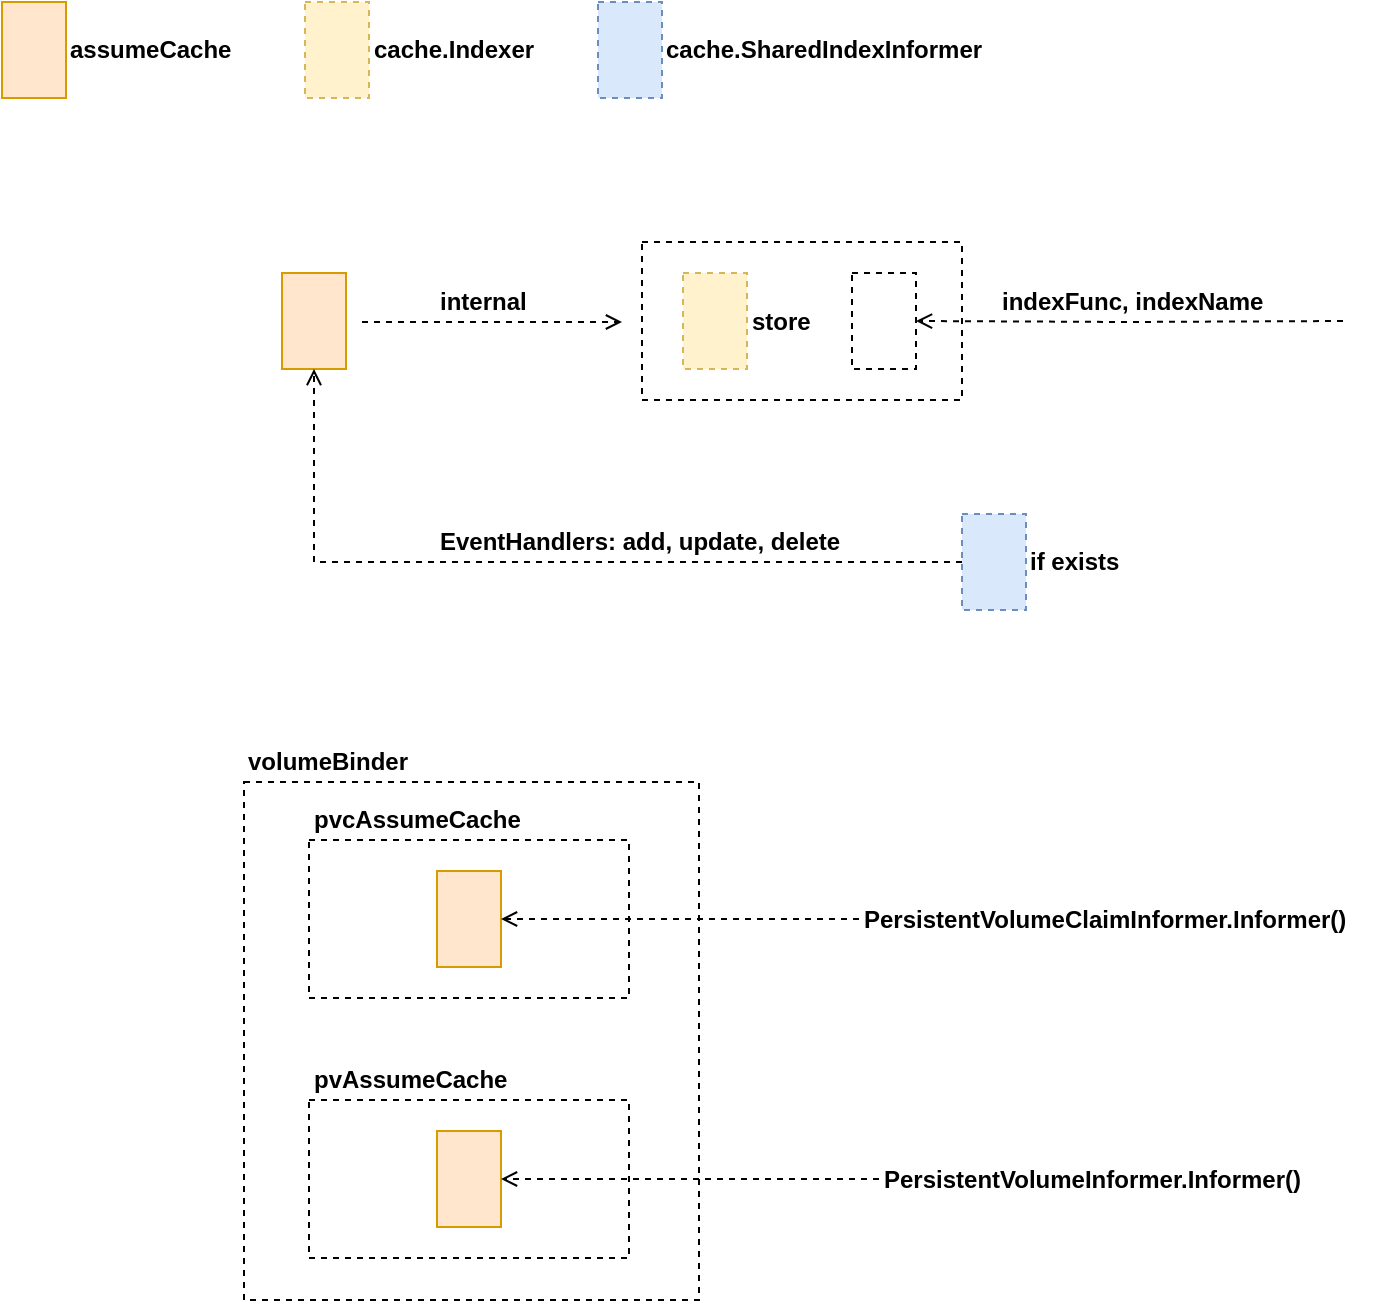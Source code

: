<mxfile version="12.9.3" type="device" pages="2"><diagram id="PKKbT6iXkB52WUuufuz3" name="cache"><mxGraphModel dx="946" dy="725" grid="1" gridSize="10" guides="1" tooltips="1" connect="1" arrows="1" fold="1" page="1" pageScale="1" pageWidth="850" pageHeight="1100" math="0" shadow="0"><root><mxCell id="0"/><mxCell id="1" parent="0"/><mxCell id="svB90EVZ-MzyLsKQfkoh-26" value="" style="rounded=0;whiteSpace=wrap;html=1;fillColor=none;fontSize=12;dashed=1;" vertex="1" parent="1"><mxGeometry x="141" y="410" width="227.5" height="259" as="geometry"/></mxCell><mxCell id="svB90EVZ-MzyLsKQfkoh-14" value="" style="rounded=0;whiteSpace=wrap;html=1;fillColor=none;fontSize=12;dashed=1;" vertex="1" parent="1"><mxGeometry x="173.5" y="439" width="160" height="79" as="geometry"/></mxCell><mxCell id="svB90EVZ-MzyLsKQfkoh-3" value="" style="rounded=0;whiteSpace=wrap;html=1;fillColor=none;fontSize=12;dashed=1;" vertex="1" parent="1"><mxGeometry x="340" y="140" width="160" height="79" as="geometry"/></mxCell><mxCell id="OksqHlz5qUSAiKVEn1fw-3" value="" style="rounded=0;whiteSpace=wrap;html=1;fontSize=16;fillColor=#ffe6cc;strokeColor=#d79b00;" vertex="1" parent="1"><mxGeometry x="20" y="20" width="32" height="48" as="geometry"/></mxCell><mxCell id="OksqHlz5qUSAiKVEn1fw-4" value="assumeCache" style="text;html=1;align=left;verticalAlign=middle;resizable=0;points=[];autosize=1;fontSize=12;fontStyle=1" vertex="1" parent="1"><mxGeometry x="52" y="34" width="100" height="20" as="geometry"/></mxCell><mxCell id="OksqHlz5qUSAiKVEn1fw-5" value="" style="rounded=0;whiteSpace=wrap;html=1;fontSize=16;fillColor=#dae8fc;strokeColor=#6c8ebf;dashed=1;" vertex="1" parent="1"><mxGeometry x="318" y="20" width="32" height="48" as="geometry"/></mxCell><mxCell id="OksqHlz5qUSAiKVEn1fw-6" value="cache.SharedIndexInformer" style="text;html=1;align=left;verticalAlign=middle;resizable=0;points=[];autosize=1;fontSize=12;fontStyle=1" vertex="1" parent="1"><mxGeometry x="350" y="34" width="170" height="20" as="geometry"/></mxCell><mxCell id="OksqHlz5qUSAiKVEn1fw-7" value="" style="rounded=0;whiteSpace=wrap;html=1;fontSize=16;fillColor=#fff2cc;strokeColor=#d6b656;dashed=1;" vertex="1" parent="1"><mxGeometry x="171.5" y="20" width="32" height="48" as="geometry"/></mxCell><mxCell id="OksqHlz5qUSAiKVEn1fw-8" value="cache.Indexer" style="text;html=1;align=left;verticalAlign=middle;resizable=0;points=[];autosize=1;fontSize=12;fontStyle=1" vertex="1" parent="1"><mxGeometry x="203.5" y="34" width="100" height="20" as="geometry"/></mxCell><mxCell id="svB90EVZ-MzyLsKQfkoh-6" style="edgeStyle=orthogonalEdgeStyle;rounded=0;orthogonalLoop=1;jettySize=auto;html=1;dashed=1;endArrow=open;endFill=0;" edge="1" parent="1"><mxGeometry relative="1" as="geometry"><mxPoint x="200" y="180" as="sourcePoint"/><mxPoint x="330" y="180" as="targetPoint"/></mxGeometry></mxCell><mxCell id="svB90EVZ-MzyLsKQfkoh-1" value="" style="rounded=0;whiteSpace=wrap;html=1;fontSize=16;fillColor=#ffe6cc;strokeColor=#d79b00;" vertex="1" parent="1"><mxGeometry x="160" y="155.5" width="32" height="48" as="geometry"/></mxCell><mxCell id="svB90EVZ-MzyLsKQfkoh-2" value="" style="rounded=0;whiteSpace=wrap;html=1;fontSize=16;fillColor=#fff2cc;strokeColor=#d6b656;dashed=1;" vertex="1" parent="1"><mxGeometry x="360.5" y="155.5" width="32" height="48" as="geometry"/></mxCell><mxCell id="svB90EVZ-MzyLsKQfkoh-4" value="store" style="text;html=1;align=left;verticalAlign=middle;resizable=0;points=[];autosize=1;fontSize=12;fontStyle=1" vertex="1" parent="1"><mxGeometry x="392.5" y="169.5" width="40" height="20" as="geometry"/></mxCell><mxCell id="svB90EVZ-MzyLsKQfkoh-7" style="edgeStyle=orthogonalEdgeStyle;rounded=0;orthogonalLoop=1;jettySize=auto;html=1;dashed=1;endArrow=open;endFill=0;entryX=1;entryY=0.5;entryDx=0;entryDy=0;" edge="1" parent="1" target="svB90EVZ-MzyLsKQfkoh-5"><mxGeometry relative="1" as="geometry"><mxPoint x="580.5" y="179.5" as="targetPoint"/><mxPoint x="690.5" y="179.5" as="sourcePoint"/></mxGeometry></mxCell><mxCell id="svB90EVZ-MzyLsKQfkoh-5" value="" style="rounded=0;whiteSpace=wrap;html=1;fontSize=16;fillColor=#ffffff;strokeColor=#000000;dashed=1;" vertex="1" parent="1"><mxGeometry x="445" y="155.5" width="32" height="48" as="geometry"/></mxCell><mxCell id="svB90EVZ-MzyLsKQfkoh-8" value="indexFunc, indexName" style="text;html=1;align=left;verticalAlign=middle;resizable=0;points=[];autosize=1;fontSize=12;fontStyle=1" vertex="1" parent="1"><mxGeometry x="517.5" y="159.5" width="150" height="20" as="geometry"/></mxCell><mxCell id="svB90EVZ-MzyLsKQfkoh-10" style="edgeStyle=orthogonalEdgeStyle;rounded=0;orthogonalLoop=1;jettySize=auto;html=1;exitX=0;exitY=0.5;exitDx=0;exitDy=0;entryX=0.5;entryY=1;entryDx=0;entryDy=0;dashed=1;endArrow=open;endFill=0;" edge="1" parent="1" source="svB90EVZ-MzyLsKQfkoh-9" target="svB90EVZ-MzyLsKQfkoh-1"><mxGeometry relative="1" as="geometry"/></mxCell><mxCell id="svB90EVZ-MzyLsKQfkoh-9" value="" style="rounded=0;whiteSpace=wrap;html=1;fontSize=16;fillColor=#dae8fc;strokeColor=#6c8ebf;dashed=1;" vertex="1" parent="1"><mxGeometry x="500" y="276" width="32" height="48" as="geometry"/></mxCell><mxCell id="svB90EVZ-MzyLsKQfkoh-11" value="EventHandlers: add, update, delete" style="text;html=1;align=left;verticalAlign=middle;resizable=0;points=[];autosize=1;fontSize=12;fontStyle=1" vertex="1" parent="1"><mxGeometry x="237" y="280" width="220" height="20" as="geometry"/></mxCell><mxCell id="svB90EVZ-MzyLsKQfkoh-12" value="if exists" style="text;html=1;align=left;verticalAlign=middle;resizable=0;points=[];autosize=1;fontSize=12;fontStyle=1" vertex="1" parent="1"><mxGeometry x="532" y="290" width="60" height="20" as="geometry"/></mxCell><mxCell id="svB90EVZ-MzyLsKQfkoh-13" value="" style="rounded=0;whiteSpace=wrap;html=1;fontSize=16;fillColor=#ffe6cc;strokeColor=#d79b00;" vertex="1" parent="1"><mxGeometry x="237.5" y="454.5" width="32" height="48" as="geometry"/></mxCell><mxCell id="svB90EVZ-MzyLsKQfkoh-15" value="pvcAssumeCache" style="text;html=1;align=left;verticalAlign=middle;resizable=0;points=[];autosize=1;fontSize=12;fontStyle=1" vertex="1" parent="1"><mxGeometry x="173.5" y="419" width="120" height="20" as="geometry"/></mxCell><mxCell id="svB90EVZ-MzyLsKQfkoh-16" value="" style="rounded=0;whiteSpace=wrap;html=1;fillColor=none;fontSize=12;dashed=1;" vertex="1" parent="1"><mxGeometry x="173.5" y="569" width="160" height="79" as="geometry"/></mxCell><mxCell id="svB90EVZ-MzyLsKQfkoh-17" value="" style="rounded=0;whiteSpace=wrap;html=1;fontSize=16;fillColor=#ffe6cc;strokeColor=#d79b00;" vertex="1" parent="1"><mxGeometry x="237.5" y="584.5" width="32" height="48" as="geometry"/></mxCell><mxCell id="svB90EVZ-MzyLsKQfkoh-18" value="pvAssumeCache" style="text;html=1;align=left;verticalAlign=middle;resizable=0;points=[];autosize=1;fontSize=12;fontStyle=1" vertex="1" parent="1"><mxGeometry x="173.5" y="549" width="110" height="20" as="geometry"/></mxCell><mxCell id="svB90EVZ-MzyLsKQfkoh-22" value="" style="edgeStyle=orthogonalEdgeStyle;rounded=0;orthogonalLoop=1;jettySize=auto;html=1;dashed=1;endArrow=open;endFill=0;entryX=1;entryY=0.5;entryDx=0;entryDy=0;" edge="1" parent="1" source="svB90EVZ-MzyLsKQfkoh-20" target="svB90EVZ-MzyLsKQfkoh-13"><mxGeometry relative="1" as="geometry"><mxPoint x="368.5" y="478.5" as="targetPoint"/></mxGeometry></mxCell><mxCell id="svB90EVZ-MzyLsKQfkoh-20" value="PersistentVolumeClaimInformer.Informer()" style="text;html=1;align=left;verticalAlign=middle;resizable=0;points=[];autosize=1;fontSize=12;fontStyle=1" vertex="1" parent="1"><mxGeometry x="448.5" y="468.5" width="260" height="20" as="geometry"/></mxCell><mxCell id="svB90EVZ-MzyLsKQfkoh-25" value="" style="edgeStyle=orthogonalEdgeStyle;rounded=0;orthogonalLoop=1;jettySize=auto;html=1;dashed=1;endArrow=open;endFill=0;entryX=1;entryY=0.5;entryDx=0;entryDy=0;" edge="1" parent="1" source="svB90EVZ-MzyLsKQfkoh-23" target="svB90EVZ-MzyLsKQfkoh-17"><mxGeometry relative="1" as="geometry"><mxPoint x="378.5" y="608.5" as="targetPoint"/></mxGeometry></mxCell><mxCell id="svB90EVZ-MzyLsKQfkoh-23" value="PersistentVolumeInformer.Informer()" style="text;html=1;align=left;verticalAlign=middle;resizable=0;points=[];autosize=1;fontSize=12;fontStyle=1" vertex="1" parent="1"><mxGeometry x="458.5" y="598.5" width="220" height="20" as="geometry"/></mxCell><mxCell id="svB90EVZ-MzyLsKQfkoh-27" value="volumeBinder" style="text;html=1;align=left;verticalAlign=middle;resizable=0;points=[];autosize=1;fontSize=12;fontStyle=1" vertex="1" parent="1"><mxGeometry x="141" y="390" width="100" height="20" as="geometry"/></mxCell><mxCell id="svB90EVZ-MzyLsKQfkoh-28" value="internal" style="text;html=1;align=left;verticalAlign=middle;resizable=0;points=[];autosize=1;fontSize=12;fontStyle=1" vertex="1" parent="1"><mxGeometry x="237" y="159.5" width="60" height="20" as="geometry"/></mxCell></root></mxGraphModel></diagram><diagram id="cjmtFI18jc0oe6FO2mTv" name="pod-binding-cache"><mxGraphModel dx="946" dy="725" grid="1" gridSize="10" guides="1" tooltips="1" connect="1" arrows="1" fold="1" page="1" pageScale="1" pageWidth="850" pageHeight="1100" math="0" shadow="0"><root><mxCell id="a_wEXXuopssKSZkv6A6O-0"/><mxCell id="a_wEXXuopssKSZkv6A6O-1" parent="a_wEXXuopssKSZkv6A6O-0"/><mxCell id="BFlIiChmzNrAt1rgTVnT-36" value="" style="rounded=0;whiteSpace=wrap;html=1;fillColor=none;fontSize=12;dashed=1;" vertex="1" parent="a_wEXXuopssKSZkv6A6O-1"><mxGeometry x="247.5" y="510" width="172" height="75.5" as="geometry"/></mxCell><mxCell id="BFlIiChmzNrAt1rgTVnT-28" value="" style="rounded=0;whiteSpace=wrap;html=1;fillColor=none;fontSize=12;dashed=1;" vertex="1" parent="a_wEXXuopssKSZkv6A6O-1"><mxGeometry x="508.75" y="360" width="218.5" height="240" as="geometry"/></mxCell><mxCell id="BFlIiChmzNrAt1rgTVnT-20" value="" style="rounded=0;whiteSpace=wrap;html=1;fillColor=none;fontSize=12;dashed=1;" vertex="1" parent="a_wEXXuopssKSZkv6A6O-1"><mxGeometry x="530.75" y="390" width="172" height="75.5" as="geometry"/></mxCell><mxCell id="BFlIiChmzNrAt1rgTVnT-11" value="" style="rounded=0;whiteSpace=wrap;html=1;fillColor=none;fontSize=12;dashed=1;" vertex="1" parent="a_wEXXuopssKSZkv6A6O-1"><mxGeometry x="471" y="206.25" width="172" height="75.5" as="geometry"/></mxCell><mxCell id="BFlIiChmzNrAt1rgTVnT-1" value="" style="rounded=0;whiteSpace=wrap;html=1;fillColor=none;fontSize=12;dashed=1;" vertex="1" parent="a_wEXXuopssKSZkv6A6O-1"><mxGeometry x="122" y="180" width="200" height="120" as="geometry"/></mxCell><mxCell id="NPyvyndzlZD_XUrEfqis-0" value="" style="rounded=0;whiteSpace=wrap;html=1;fillColor=none;fontSize=12;dashed=1;" vertex="1" parent="a_wEXXuopssKSZkv6A6O-1"><mxGeometry x="138" y="206.25" width="172" height="75.5" as="geometry"/></mxCell><mxCell id="hn4VN_-K_H_pI7A38TMd-0" value="" style="rounded=0;whiteSpace=wrap;html=1;fontSize=16;fillColor=#ffe6cc;strokeColor=#d79b00;" vertex="1" parent="a_wEXXuopssKSZkv6A6O-1"><mxGeometry x="20" y="20" width="32" height="48" as="geometry"/></mxCell><mxCell id="hn4VN_-K_H_pI7A38TMd-1" value="bindingInfo" style="text;html=1;align=left;verticalAlign=middle;resizable=0;points=[];autosize=1;fontSize=12;fontStyle=1" vertex="1" parent="a_wEXXuopssKSZkv6A6O-1"><mxGeometry x="52" y="34" width="80" height="20" as="geometry"/></mxCell><mxCell id="hn4VN_-K_H_pI7A38TMd-2" value="" style="rounded=0;whiteSpace=wrap;html=1;fontSize=16;fillColor=#dae8fc;strokeColor=#6c8ebf;" vertex="1" parent="a_wEXXuopssKSZkv6A6O-1"><mxGeometry x="264" y="20" width="32" height="48" as="geometry"/></mxCell><mxCell id="hn4VN_-K_H_pI7A38TMd-3" value="string" style="text;html=1;align=left;verticalAlign=middle;resizable=0;points=[];autosize=1;fontSize=12;fontStyle=1" vertex="1" parent="a_wEXXuopssKSZkv6A6O-1"><mxGeometry x="296" y="34" width="50" height="20" as="geometry"/></mxCell><mxCell id="hn4VN_-K_H_pI7A38TMd-4" value="" style="rounded=0;whiteSpace=wrap;html=1;fontSize=16;fillColor=#fff2cc;strokeColor=#d6b656;" vertex="1" parent="a_wEXXuopssKSZkv6A6O-1"><mxGeometry x="132" y="20" width="32" height="48" as="geometry"/></mxCell><mxCell id="hn4VN_-K_H_pI7A38TMd-5" value="nodeDecisions" style="text;html=1;align=left;verticalAlign=middle;resizable=0;points=[];autosize=1;fontSize=12;fontStyle=1" vertex="1" parent="a_wEXXuopssKSZkv6A6O-1"><mxGeometry x="164" y="34" width="100" height="20" as="geometry"/></mxCell><mxCell id="hn4VN_-K_H_pI7A38TMd-8" value="map" style="edgeStyle=orthogonalEdgeStyle;rounded=0;orthogonalLoop=1;jettySize=auto;html=1;exitX=1;exitY=0.5;exitDx=0;exitDy=0;dashed=1;endArrow=open;endFill=0;fontSize=12;" edge="1" parent="a_wEXXuopssKSZkv6A6O-1" source="hn4VN_-K_H_pI7A38TMd-6" target="hn4VN_-K_H_pI7A38TMd-7"><mxGeometry relative="1" as="geometry"/></mxCell><mxCell id="BFlIiChmzNrAt1rgTVnT-3" style="edgeStyle=orthogonalEdgeStyle;rounded=0;orthogonalLoop=1;jettySize=auto;html=1;dashed=1;endArrow=open;endFill=0;entryX=0.5;entryY=1;entryDx=0;entryDy=0;" edge="1" parent="a_wEXXuopssKSZkv6A6O-1" target="hn4VN_-K_H_pI7A38TMd-6"><mxGeometry relative="1" as="geometry"><mxPoint x="168" y="350" as="targetPoint"/><mxPoint x="168" y="360" as="sourcePoint"/></mxGeometry></mxCell><mxCell id="hn4VN_-K_H_pI7A38TMd-6" value="" style="rounded=0;whiteSpace=wrap;html=1;fontSize=16;fillColor=#dae8fc;strokeColor=#6c8ebf;" vertex="1" parent="a_wEXXuopssKSZkv6A6O-1"><mxGeometry x="151.5" y="220" width="32" height="48" as="geometry"/></mxCell><mxCell id="BFlIiChmzNrAt1rgTVnT-7" style="edgeStyle=orthogonalEdgeStyle;rounded=0;orthogonalLoop=1;jettySize=auto;html=1;dashed=1;endArrow=open;endFill=0;" edge="1" parent="a_wEXXuopssKSZkv6A6O-1"><mxGeometry relative="1" as="geometry"><mxPoint x="462" y="244" as="targetPoint"/><mxPoint x="302" y="244" as="sourcePoint"/></mxGeometry></mxCell><mxCell id="hn4VN_-K_H_pI7A38TMd-7" value="" style="rounded=0;whiteSpace=wrap;html=1;fontSize=16;fillColor=#fff2cc;strokeColor=#d6b656;" vertex="1" parent="a_wEXXuopssKSZkv6A6O-1"><mxGeometry x="266" y="220" width="32" height="48" as="geometry"/></mxCell><mxCell id="BFlIiChmzNrAt1rgTVnT-0" value="bindingDecisions" style="text;html=1;align=left;verticalAlign=middle;resizable=0;points=[];autosize=1;fontSize=12;fontStyle=1" vertex="1" parent="a_wEXXuopssKSZkv6A6O-1"><mxGeometry x="137.5" y="186.25" width="120" height="20" as="geometry"/></mxCell><mxCell id="BFlIiChmzNrAt1rgTVnT-2" value="podBindingCache" style="text;html=1;align=left;verticalAlign=middle;resizable=0;points=[];autosize=1;fontSize=12;fontStyle=1" vertex="1" parent="a_wEXXuopssKSZkv6A6O-1"><mxGeometry x="122" y="160" width="120" height="20" as="geometry"/></mxCell><mxCell id="BFlIiChmzNrAt1rgTVnT-4" value="Pod Name" style="text;html=1;align=left;verticalAlign=middle;resizable=0;points=[];autosize=1;fontSize=12;fontStyle=1" vertex="1" parent="a_wEXXuopssKSZkv6A6O-1"><mxGeometry x="138" y="360" width="70" height="20" as="geometry"/></mxCell><mxCell id="BFlIiChmzNrAt1rgTVnT-5" value="" style="rounded=0;whiteSpace=wrap;html=1;fontSize=16;fillColor=#d5e8d4;strokeColor=#82b366;" vertex="1" parent="a_wEXXuopssKSZkv6A6O-1"><mxGeometry x="356" y="20" width="32" height="48" as="geometry"/></mxCell><mxCell id="BFlIiChmzNrAt1rgTVnT-6" value="nodeDecision" style="text;html=1;align=left;verticalAlign=middle;resizable=0;points=[];autosize=1;fontSize=12;fontStyle=1" vertex="1" parent="a_wEXXuopssKSZkv6A6O-1"><mxGeometry x="388" y="34" width="90" height="20" as="geometry"/></mxCell><mxCell id="BFlIiChmzNrAt1rgTVnT-10" value="map" style="edgeStyle=orthogonalEdgeStyle;rounded=0;orthogonalLoop=1;jettySize=auto;html=1;exitX=1;exitY=0.5;exitDx=0;exitDy=0;dashed=1;endArrow=open;endFill=0;fontSize=12;" edge="1" parent="a_wEXXuopssKSZkv6A6O-1" source="BFlIiChmzNrAt1rgTVnT-8" target="BFlIiChmzNrAt1rgTVnT-9"><mxGeometry relative="1" as="geometry"/></mxCell><mxCell id="BFlIiChmzNrAt1rgTVnT-12" style="edgeStyle=orthogonalEdgeStyle;rounded=0;orthogonalLoop=1;jettySize=auto;html=1;dashed=1;endArrow=open;endFill=0;fontSize=12;entryX=0.5;entryY=0;entryDx=0;entryDy=0;" edge="1" parent="a_wEXXuopssKSZkv6A6O-1" target="BFlIiChmzNrAt1rgTVnT-8"><mxGeometry relative="1" as="geometry"><mxPoint x="498" y="150" as="targetPoint"/><mxPoint x="498" y="140" as="sourcePoint"/></mxGeometry></mxCell><mxCell id="BFlIiChmzNrAt1rgTVnT-8" value="" style="rounded=0;whiteSpace=wrap;html=1;fontSize=16;fillColor=#dae8fc;strokeColor=#6c8ebf;" vertex="1" parent="a_wEXXuopssKSZkv6A6O-1"><mxGeometry x="482" y="220" width="32" height="48" as="geometry"/></mxCell><mxCell id="BFlIiChmzNrAt1rgTVnT-29" style="edgeStyle=orthogonalEdgeStyle;rounded=0;orthogonalLoop=1;jettySize=auto;html=1;dashed=1;endArrow=open;endFill=0;fontSize=12;" edge="1" parent="a_wEXXuopssKSZkv6A6O-1"><mxGeometry relative="1" as="geometry"><mxPoint x="618.5" y="350" as="targetPoint"/><mxPoint x="618.5" y="274" as="sourcePoint"/></mxGeometry></mxCell><mxCell id="BFlIiChmzNrAt1rgTVnT-9" value="" style="rounded=0;whiteSpace=wrap;html=1;fontSize=16;fillColor=#d5e8d4;strokeColor=#82b366;" vertex="1" parent="a_wEXXuopssKSZkv6A6O-1"><mxGeometry x="602" y="220" width="32" height="48" as="geometry"/></mxCell><mxCell id="BFlIiChmzNrAt1rgTVnT-13" value="Node Name" style="text;html=1;align=left;verticalAlign=middle;resizable=0;points=[];autosize=1;fontSize=12;fontStyle=1" vertex="1" parent="a_wEXXuopssKSZkv6A6O-1"><mxGeometry x="458" y="120" width="80" height="20" as="geometry"/></mxCell><mxCell id="BFlIiChmzNrAt1rgTVnT-14" value="" style="rounded=0;whiteSpace=wrap;html=1;fontSize=16;fillColor=#f8cecc;strokeColor=#b85450;" vertex="1" parent="a_wEXXuopssKSZkv6A6O-1"><mxGeometry x="491.5" y="20" width="32" height="48" as="geometry"/></mxCell><mxCell id="BFlIiChmzNrAt1rgTVnT-15" value="PersistentVolumeClaim" style="text;html=1;align=left;verticalAlign=middle;resizable=0;points=[];autosize=1;fontSize=12;fontStyle=1" vertex="1" parent="a_wEXXuopssKSZkv6A6O-1"><mxGeometry x="523.5" y="34" width="150" height="20" as="geometry"/></mxCell><mxCell id="BFlIiChmzNrAt1rgTVnT-16" value="" style="rounded=0;whiteSpace=wrap;html=1;fontSize=16;fillColor=#f8cecc;strokeColor=#b85450;" vertex="1" parent="a_wEXXuopssKSZkv6A6O-1"><mxGeometry x="552.75" y="403.75" width="32" height="48" as="geometry"/></mxCell><mxCell id="BFlIiChmzNrAt1rgTVnT-17" value="" style="rounded=0;whiteSpace=wrap;html=1;fontSize=16;fillColor=#f8cecc;strokeColor=#b85450;" vertex="1" parent="a_wEXXuopssKSZkv6A6O-1"><mxGeometry x="584.75" y="403.75" width="32" height="48" as="geometry"/></mxCell><mxCell id="BFlIiChmzNrAt1rgTVnT-18" value="" style="rounded=0;whiteSpace=wrap;html=1;fontSize=16;fillColor=#f8cecc;strokeColor=#b85450;" vertex="1" parent="a_wEXXuopssKSZkv6A6O-1"><mxGeometry x="616.75" y="403.75" width="32" height="48" as="geometry"/></mxCell><mxCell id="BFlIiChmzNrAt1rgTVnT-19" value="" style="rounded=0;whiteSpace=wrap;html=1;fontSize=16;fillColor=#f8cecc;strokeColor=#b85450;" vertex="1" parent="a_wEXXuopssKSZkv6A6O-1"><mxGeometry x="648.75" y="403.75" width="32" height="48" as="geometry"/></mxCell><mxCell id="BFlIiChmzNrAt1rgTVnT-21" value="provisionings" style="text;html=1;align=left;verticalAlign=middle;resizable=0;points=[];autosize=1;fontSize=12;fontStyle=1" vertex="1" parent="a_wEXXuopssKSZkv6A6O-1"><mxGeometry x="530.75" y="370" width="90" height="20" as="geometry"/></mxCell><mxCell id="BFlIiChmzNrAt1rgTVnT-37" style="edgeStyle=orthogonalEdgeStyle;rounded=0;orthogonalLoop=1;jettySize=auto;html=1;dashed=1;endArrow=open;endFill=0;fontSize=12;" edge="1" parent="a_wEXXuopssKSZkv6A6O-1"><mxGeometry relative="1" as="geometry"><mxPoint x="517.5" y="548" as="sourcePoint"/><mxPoint x="426.5" y="548" as="targetPoint"/></mxGeometry></mxCell><mxCell id="BFlIiChmzNrAt1rgTVnT-22" value="" style="rounded=0;whiteSpace=wrap;html=1;fillColor=none;fontSize=12;dashed=1;" vertex="1" parent="a_wEXXuopssKSZkv6A6O-1"><mxGeometry x="530.75" y="510" width="172" height="75.5" as="geometry"/></mxCell><mxCell id="BFlIiChmzNrAt1rgTVnT-23" value="" style="rounded=0;whiteSpace=wrap;html=1;fontSize=16;fillColor=#ffe6cc;strokeColor=#d79b00;" vertex="1" parent="a_wEXXuopssKSZkv6A6O-1"><mxGeometry x="552.75" y="523.75" width="32" height="48" as="geometry"/></mxCell><mxCell id="BFlIiChmzNrAt1rgTVnT-24" value="" style="rounded=0;whiteSpace=wrap;html=1;fontSize=16;fillColor=#ffe6cc;strokeColor=#d79b00;" vertex="1" parent="a_wEXXuopssKSZkv6A6O-1"><mxGeometry x="584.75" y="523.75" width="32" height="48" as="geometry"/></mxCell><mxCell id="BFlIiChmzNrAt1rgTVnT-25" value="" style="rounded=0;whiteSpace=wrap;html=1;fontSize=16;fillColor=#ffe6cc;strokeColor=#d79b00;" vertex="1" parent="a_wEXXuopssKSZkv6A6O-1"><mxGeometry x="616.75" y="523.75" width="32" height="48" as="geometry"/></mxCell><mxCell id="BFlIiChmzNrAt1rgTVnT-26" value="" style="rounded=0;whiteSpace=wrap;html=1;fontSize=16;fillColor=#ffe6cc;strokeColor=#d79b00;" vertex="1" parent="a_wEXXuopssKSZkv6A6O-1"><mxGeometry x="648.75" y="523.75" width="32" height="48" as="geometry"/></mxCell><mxCell id="BFlIiChmzNrAt1rgTVnT-27" value="bindings" style="text;html=1;align=left;verticalAlign=middle;resizable=0;points=[];autosize=1;fontSize=12;fontStyle=1" vertex="1" parent="a_wEXXuopssKSZkv6A6O-1"><mxGeometry x="530.75" y="490" width="70" height="20" as="geometry"/></mxCell><mxCell id="BFlIiChmzNrAt1rgTVnT-30" value="" style="rounded=0;whiteSpace=wrap;html=1;fontSize=16;fillColor=#e1d5e7;strokeColor=#9673a6;" vertex="1" parent="a_wEXXuopssKSZkv6A6O-1"><mxGeometry x="673.5" y="20" width="32" height="48" as="geometry"/></mxCell><mxCell id="BFlIiChmzNrAt1rgTVnT-31" value="PersistentVolume" style="text;html=1;align=left;verticalAlign=middle;resizable=0;points=[];autosize=1;fontSize=12;fontStyle=1" vertex="1" parent="a_wEXXuopssKSZkv6A6O-1"><mxGeometry x="705.5" y="34" width="120" height="20" as="geometry"/></mxCell><mxCell id="BFlIiChmzNrAt1rgTVnT-32" value="" style="rounded=0;whiteSpace=wrap;html=1;fontSize=16;fillColor=#f8cecc;strokeColor=#b85450;" vertex="1" parent="a_wEXXuopssKSZkv6A6O-1"><mxGeometry x="270.75" y="523.75" width="32" height="48" as="geometry"/></mxCell><mxCell id="BFlIiChmzNrAt1rgTVnT-33" value="" style="rounded=0;whiteSpace=wrap;html=1;fontSize=16;fillColor=#e1d5e7;strokeColor=#9673a6;" vertex="1" parent="a_wEXXuopssKSZkv6A6O-1"><mxGeometry x="353.5" y="523.75" width="32" height="48" as="geometry"/></mxCell><mxCell id="BFlIiChmzNrAt1rgTVnT-34" value="pvc" style="text;html=1;align=left;verticalAlign=middle;resizable=0;points=[];autosize=1;fontSize=12;fontStyle=1" vertex="1" parent="a_wEXXuopssKSZkv6A6O-1"><mxGeometry x="302.75" y="537.75" width="40" height="20" as="geometry"/></mxCell><mxCell id="BFlIiChmzNrAt1rgTVnT-35" value="pv" style="text;html=1;align=left;verticalAlign=middle;resizable=0;points=[];autosize=1;fontSize=12;fontStyle=1" vertex="1" parent="a_wEXXuopssKSZkv6A6O-1"><mxGeometry x="385.5" y="537.75" width="30" height="20" as="geometry"/></mxCell></root></mxGraphModel></diagram></mxfile>